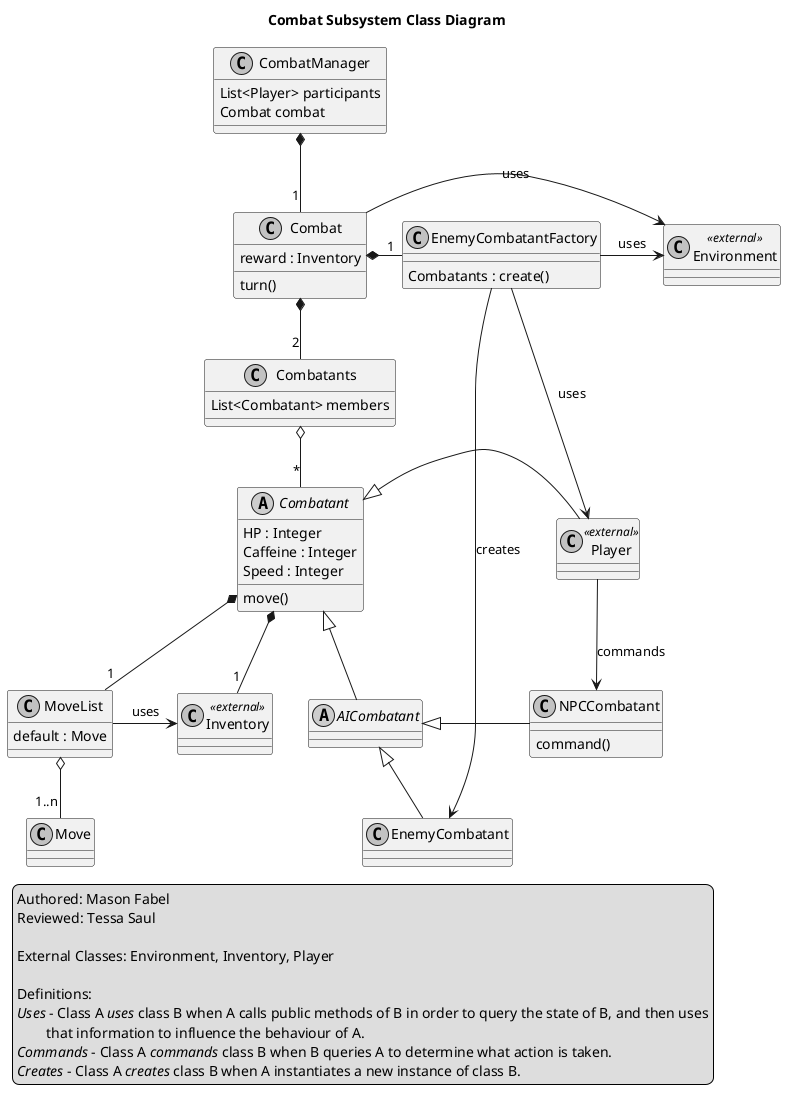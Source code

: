 @startuml
skinparam monochrome true
skinparam shadowing false

title Combat Subsystem Class Diagram
legend left
	Authored: Mason Fabel
	Reviewed: Tessa Saul

	External Classes: Environment, Inventory, Player

	Definitions:
	<i>Uses</i> - Class A <i>uses</i> class B when A calls public methods of B in order to query the state of B, and then uses
		that information to influence the behaviour of A.
	<i>Commands</i> - Class A <i>commands</i> class B when B queries A to determine what action is taken.
	<i>Creates</i> - Class A <i>creates</i> class B when A instantiates a new instance of class B.
endlegend

class CombatManager {
	List<Player> participants
	Combat combat
}
CombatManager *-down- "1" Combat

class Combat {
	reward : Inventory
	turn()
}
Combat *-down- "2" Combatants
Combat -right-> Environment : uses
Combat *-right- "1" EnemyCombatantFactory

class Environment <<external>>

class Combatants {
	List<Combatant> members
}
Combatants o-down- "*" Combatant

abstract class Combatant {
	HP : Integer
	Caffeine : Integer
	Speed : Integer
	move()
}
Combatant *-down- "1" Inventory
Combatant *-down- "1" MoveList

class Player <<external>>
Player -left-|> Combatant
Player -down-> NPCCombatant : commands

abstract class AICombatant
AICombatant -up-|> Combatant

class NPCCombatant {
	command()
}
NPCCombatant -left-|> AICombatant

class EnemyCombatantFactory {
	Combatants : create()
}
EnemyCombatantFactory -down-> Player : uses
EnemyCombatantFactory -down-> EnemyCombatant : creates
EnemyCombatantFactory -right-> Environment : uses

class EnemyCombatant
EnemyCombatant -up-|> AICombatant

class Inventory <<external>>

class MoveList {
	default : Move
}
MoveList o-down- "1..n" Move
MoveList -right-> Inventory : uses

class Move

@enduml
